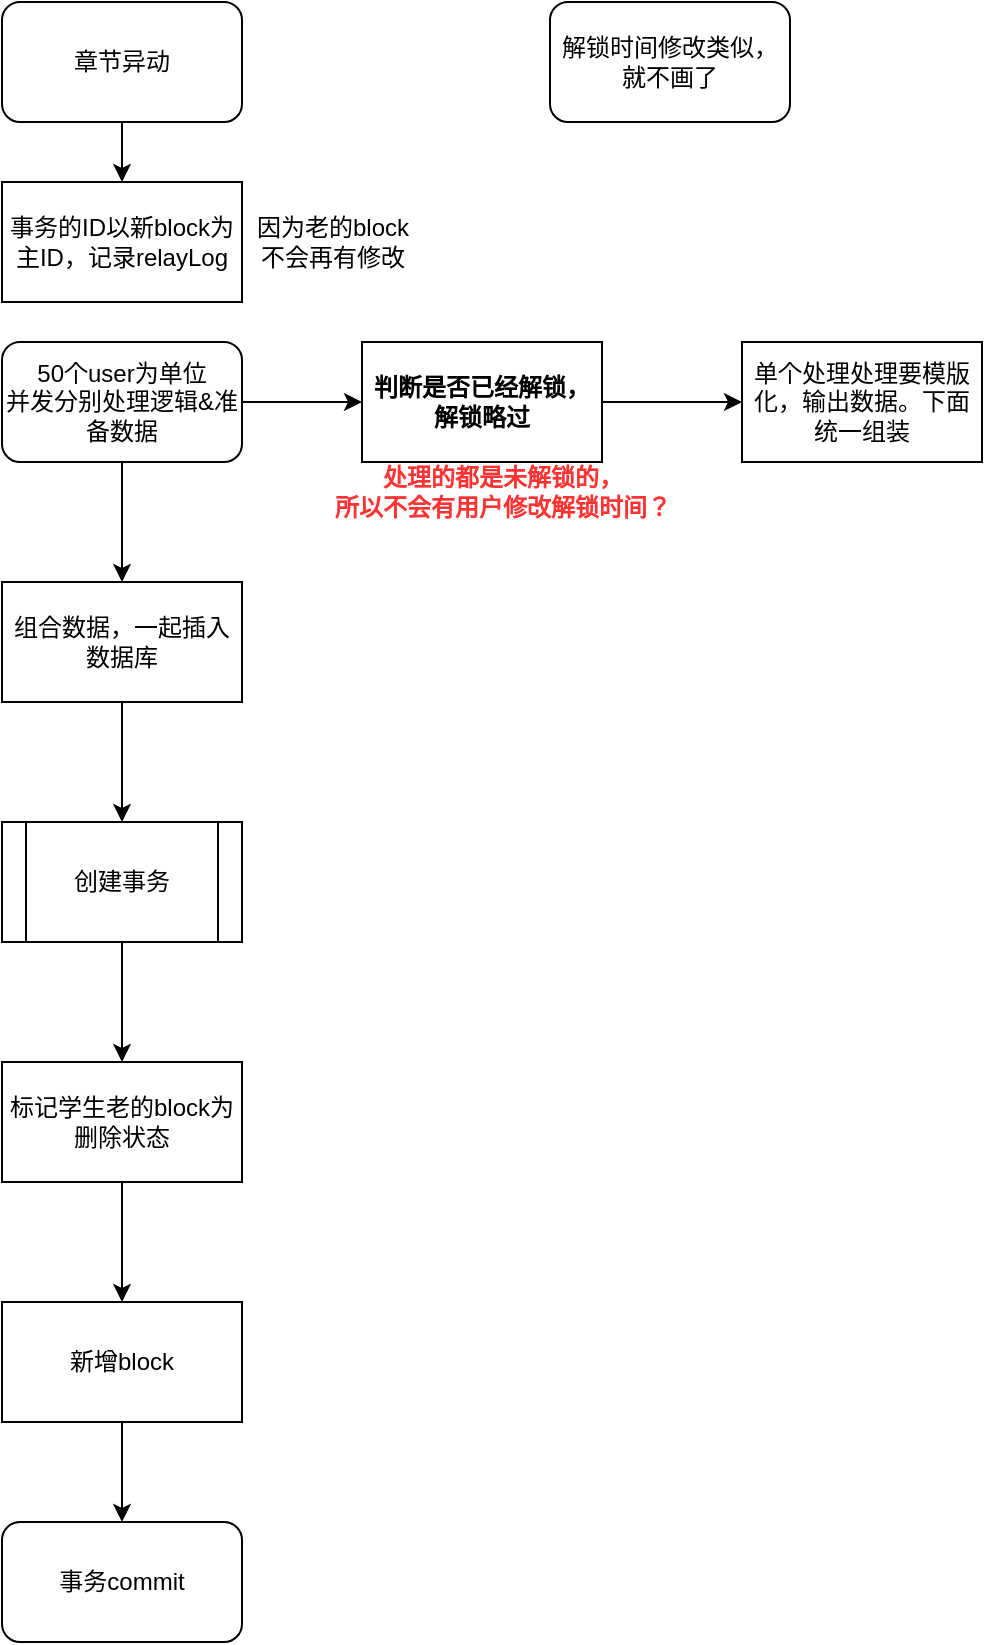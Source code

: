 <mxfile version="14.6.5" type="github">
  <diagram id="mXKHCDsz04P960MTHq86" name="Page-1">
    <mxGraphModel dx="1298" dy="808" grid="1" gridSize="10" guides="1" tooltips="1" connect="1" arrows="1" fold="1" page="1" pageScale="1" pageWidth="827" pageHeight="1169" math="0" shadow="0">
      <root>
        <mxCell id="0" />
        <mxCell id="1" parent="0" />
        <mxCell id="flXH58s6POCcIjlO9GK9-4" style="edgeStyle=orthogonalEdgeStyle;rounded=0;orthogonalLoop=1;jettySize=auto;html=1;entryX=0.5;entryY=0;entryDx=0;entryDy=0;" edge="1" parent="1" source="flXH58s6POCcIjlO9GK9-1" target="flXH58s6POCcIjlO9GK9-2">
          <mxGeometry relative="1" as="geometry" />
        </mxCell>
        <mxCell id="flXH58s6POCcIjlO9GK9-1" value="章节异动" style="rounded=1;whiteSpace=wrap;html=1;" vertex="1" parent="1">
          <mxGeometry x="140" y="90" width="120" height="60" as="geometry" />
        </mxCell>
        <mxCell id="flXH58s6POCcIjlO9GK9-2" value="事务的ID以新block为主ID，记录relayLog" style="rounded=0;whiteSpace=wrap;html=1;" vertex="1" parent="1">
          <mxGeometry x="140" y="180" width="120" height="60" as="geometry" />
        </mxCell>
        <mxCell id="flXH58s6POCcIjlO9GK9-3" value="因为老的block&lt;br&gt;不会再有修改" style="text;html=1;align=center;verticalAlign=middle;resizable=0;points=[];autosize=1;strokeColor=none;" vertex="1" parent="1">
          <mxGeometry x="260" y="195" width="90" height="30" as="geometry" />
        </mxCell>
        <mxCell id="flXH58s6POCcIjlO9GK9-20" style="edgeStyle=orthogonalEdgeStyle;rounded=0;orthogonalLoop=1;jettySize=auto;html=1;entryX=0.5;entryY=0;entryDx=0;entryDy=0;fontColor=#FF3333;" edge="1" parent="1" source="flXH58s6POCcIjlO9GK9-6" target="flXH58s6POCcIjlO9GK9-15">
          <mxGeometry relative="1" as="geometry" />
        </mxCell>
        <mxCell id="flXH58s6POCcIjlO9GK9-25" style="edgeStyle=orthogonalEdgeStyle;rounded=0;orthogonalLoop=1;jettySize=auto;html=1;entryX=0;entryY=0.5;entryDx=0;entryDy=0;fontColor=#000000;" edge="1" parent="1" source="flXH58s6POCcIjlO9GK9-6" target="flXH58s6POCcIjlO9GK9-23">
          <mxGeometry relative="1" as="geometry" />
        </mxCell>
        <mxCell id="flXH58s6POCcIjlO9GK9-6" value="50个user为单位&lt;br&gt;并发分别处理逻辑&amp;amp;准备数据" style="rounded=1;whiteSpace=wrap;html=1;" vertex="1" parent="1">
          <mxGeometry x="140" y="260" width="120" height="60" as="geometry" />
        </mxCell>
        <mxCell id="flXH58s6POCcIjlO9GK9-12" style="edgeStyle=orthogonalEdgeStyle;rounded=0;orthogonalLoop=1;jettySize=auto;html=1;entryX=0.5;entryY=0;entryDx=0;entryDy=0;" edge="1" parent="1" source="flXH58s6POCcIjlO9GK9-7" target="flXH58s6POCcIjlO9GK9-11">
          <mxGeometry relative="1" as="geometry" />
        </mxCell>
        <mxCell id="flXH58s6POCcIjlO9GK9-7" value="标记学生老的block为删除状态" style="rounded=0;whiteSpace=wrap;html=1;" vertex="1" parent="1">
          <mxGeometry x="140" y="620" width="120" height="60" as="geometry" />
        </mxCell>
        <mxCell id="flXH58s6POCcIjlO9GK9-10" style="edgeStyle=orthogonalEdgeStyle;rounded=0;orthogonalLoop=1;jettySize=auto;html=1;entryX=0.5;entryY=0;entryDx=0;entryDy=0;" edge="1" parent="1" source="flXH58s6POCcIjlO9GK9-8" target="flXH58s6POCcIjlO9GK9-7">
          <mxGeometry relative="1" as="geometry" />
        </mxCell>
        <mxCell id="flXH58s6POCcIjlO9GK9-8" value="创建事务" style="shape=process;whiteSpace=wrap;html=1;backgroundOutline=1;" vertex="1" parent="1">
          <mxGeometry x="140" y="500" width="120" height="60" as="geometry" />
        </mxCell>
        <mxCell id="flXH58s6POCcIjlO9GK9-14" style="edgeStyle=orthogonalEdgeStyle;rounded=0;orthogonalLoop=1;jettySize=auto;html=1;entryX=0.5;entryY=0;entryDx=0;entryDy=0;" edge="1" parent="1" source="flXH58s6POCcIjlO9GK9-11" target="flXH58s6POCcIjlO9GK9-13">
          <mxGeometry relative="1" as="geometry" />
        </mxCell>
        <mxCell id="flXH58s6POCcIjlO9GK9-11" value="新增block" style="rounded=0;whiteSpace=wrap;html=1;" vertex="1" parent="1">
          <mxGeometry x="140" y="740" width="120" height="60" as="geometry" />
        </mxCell>
        <mxCell id="flXH58s6POCcIjlO9GK9-13" value="事务commit" style="rounded=1;whiteSpace=wrap;html=1;" vertex="1" parent="1">
          <mxGeometry x="140" y="850" width="120" height="60" as="geometry" />
        </mxCell>
        <mxCell id="flXH58s6POCcIjlO9GK9-21" style="edgeStyle=orthogonalEdgeStyle;rounded=0;orthogonalLoop=1;jettySize=auto;html=1;entryX=0.5;entryY=0;entryDx=0;entryDy=0;fontColor=#FF3333;" edge="1" parent="1" source="flXH58s6POCcIjlO9GK9-15" target="flXH58s6POCcIjlO9GK9-8">
          <mxGeometry relative="1" as="geometry" />
        </mxCell>
        <mxCell id="flXH58s6POCcIjlO9GK9-15" value="组合数据，一起插入数据库" style="rounded=0;whiteSpace=wrap;html=1;" vertex="1" parent="1">
          <mxGeometry x="140" y="380" width="120" height="60" as="geometry" />
        </mxCell>
        <mxCell id="flXH58s6POCcIjlO9GK9-22" value="解锁时间修改类似，就不画了" style="rounded=1;whiteSpace=wrap;html=1;" vertex="1" parent="1">
          <mxGeometry x="414" y="90" width="120" height="60" as="geometry" />
        </mxCell>
        <mxCell id="flXH58s6POCcIjlO9GK9-27" style="edgeStyle=orthogonalEdgeStyle;rounded=0;orthogonalLoop=1;jettySize=auto;html=1;entryX=0;entryY=0.5;entryDx=0;entryDy=0;fontColor=#000000;" edge="1" parent="1" source="flXH58s6POCcIjlO9GK9-23" target="flXH58s6POCcIjlO9GK9-26">
          <mxGeometry relative="1" as="geometry" />
        </mxCell>
        <mxCell id="flXH58s6POCcIjlO9GK9-23" value="&lt;font&gt;&lt;b&gt;判断是否已经解锁，解锁略过&lt;/b&gt;&lt;/font&gt;" style="rounded=0;whiteSpace=wrap;html=1;" vertex="1" parent="1">
          <mxGeometry x="320" y="260" width="120" height="60" as="geometry" />
        </mxCell>
        <mxCell id="flXH58s6POCcIjlO9GK9-24" value="&lt;span style=&quot;color: rgb(255 , 51 , 51) ; font-weight: 700&quot;&gt;处理的都是未解锁的，&lt;/span&gt;&lt;br style=&quot;color: rgb(255 , 51 , 51) ; font-weight: 700&quot;&gt;&lt;span style=&quot;color: rgb(255 , 51 , 51) ; font-weight: 700&quot;&gt;所以不会有用户修改解锁时间？&lt;/span&gt;" style="text;html=1;align=center;verticalAlign=middle;resizable=0;points=[];autosize=1;strokeColor=none;fontColor=#000000;" vertex="1" parent="1">
          <mxGeometry x="300" y="320" width="180" height="30" as="geometry" />
        </mxCell>
        <mxCell id="flXH58s6POCcIjlO9GK9-26" value="单个处理处理要模版化，输出数据。下面统一组装" style="rounded=0;whiteSpace=wrap;html=1;fontColor=#000000;" vertex="1" parent="1">
          <mxGeometry x="510" y="260" width="120" height="60" as="geometry" />
        </mxCell>
      </root>
    </mxGraphModel>
  </diagram>
</mxfile>
